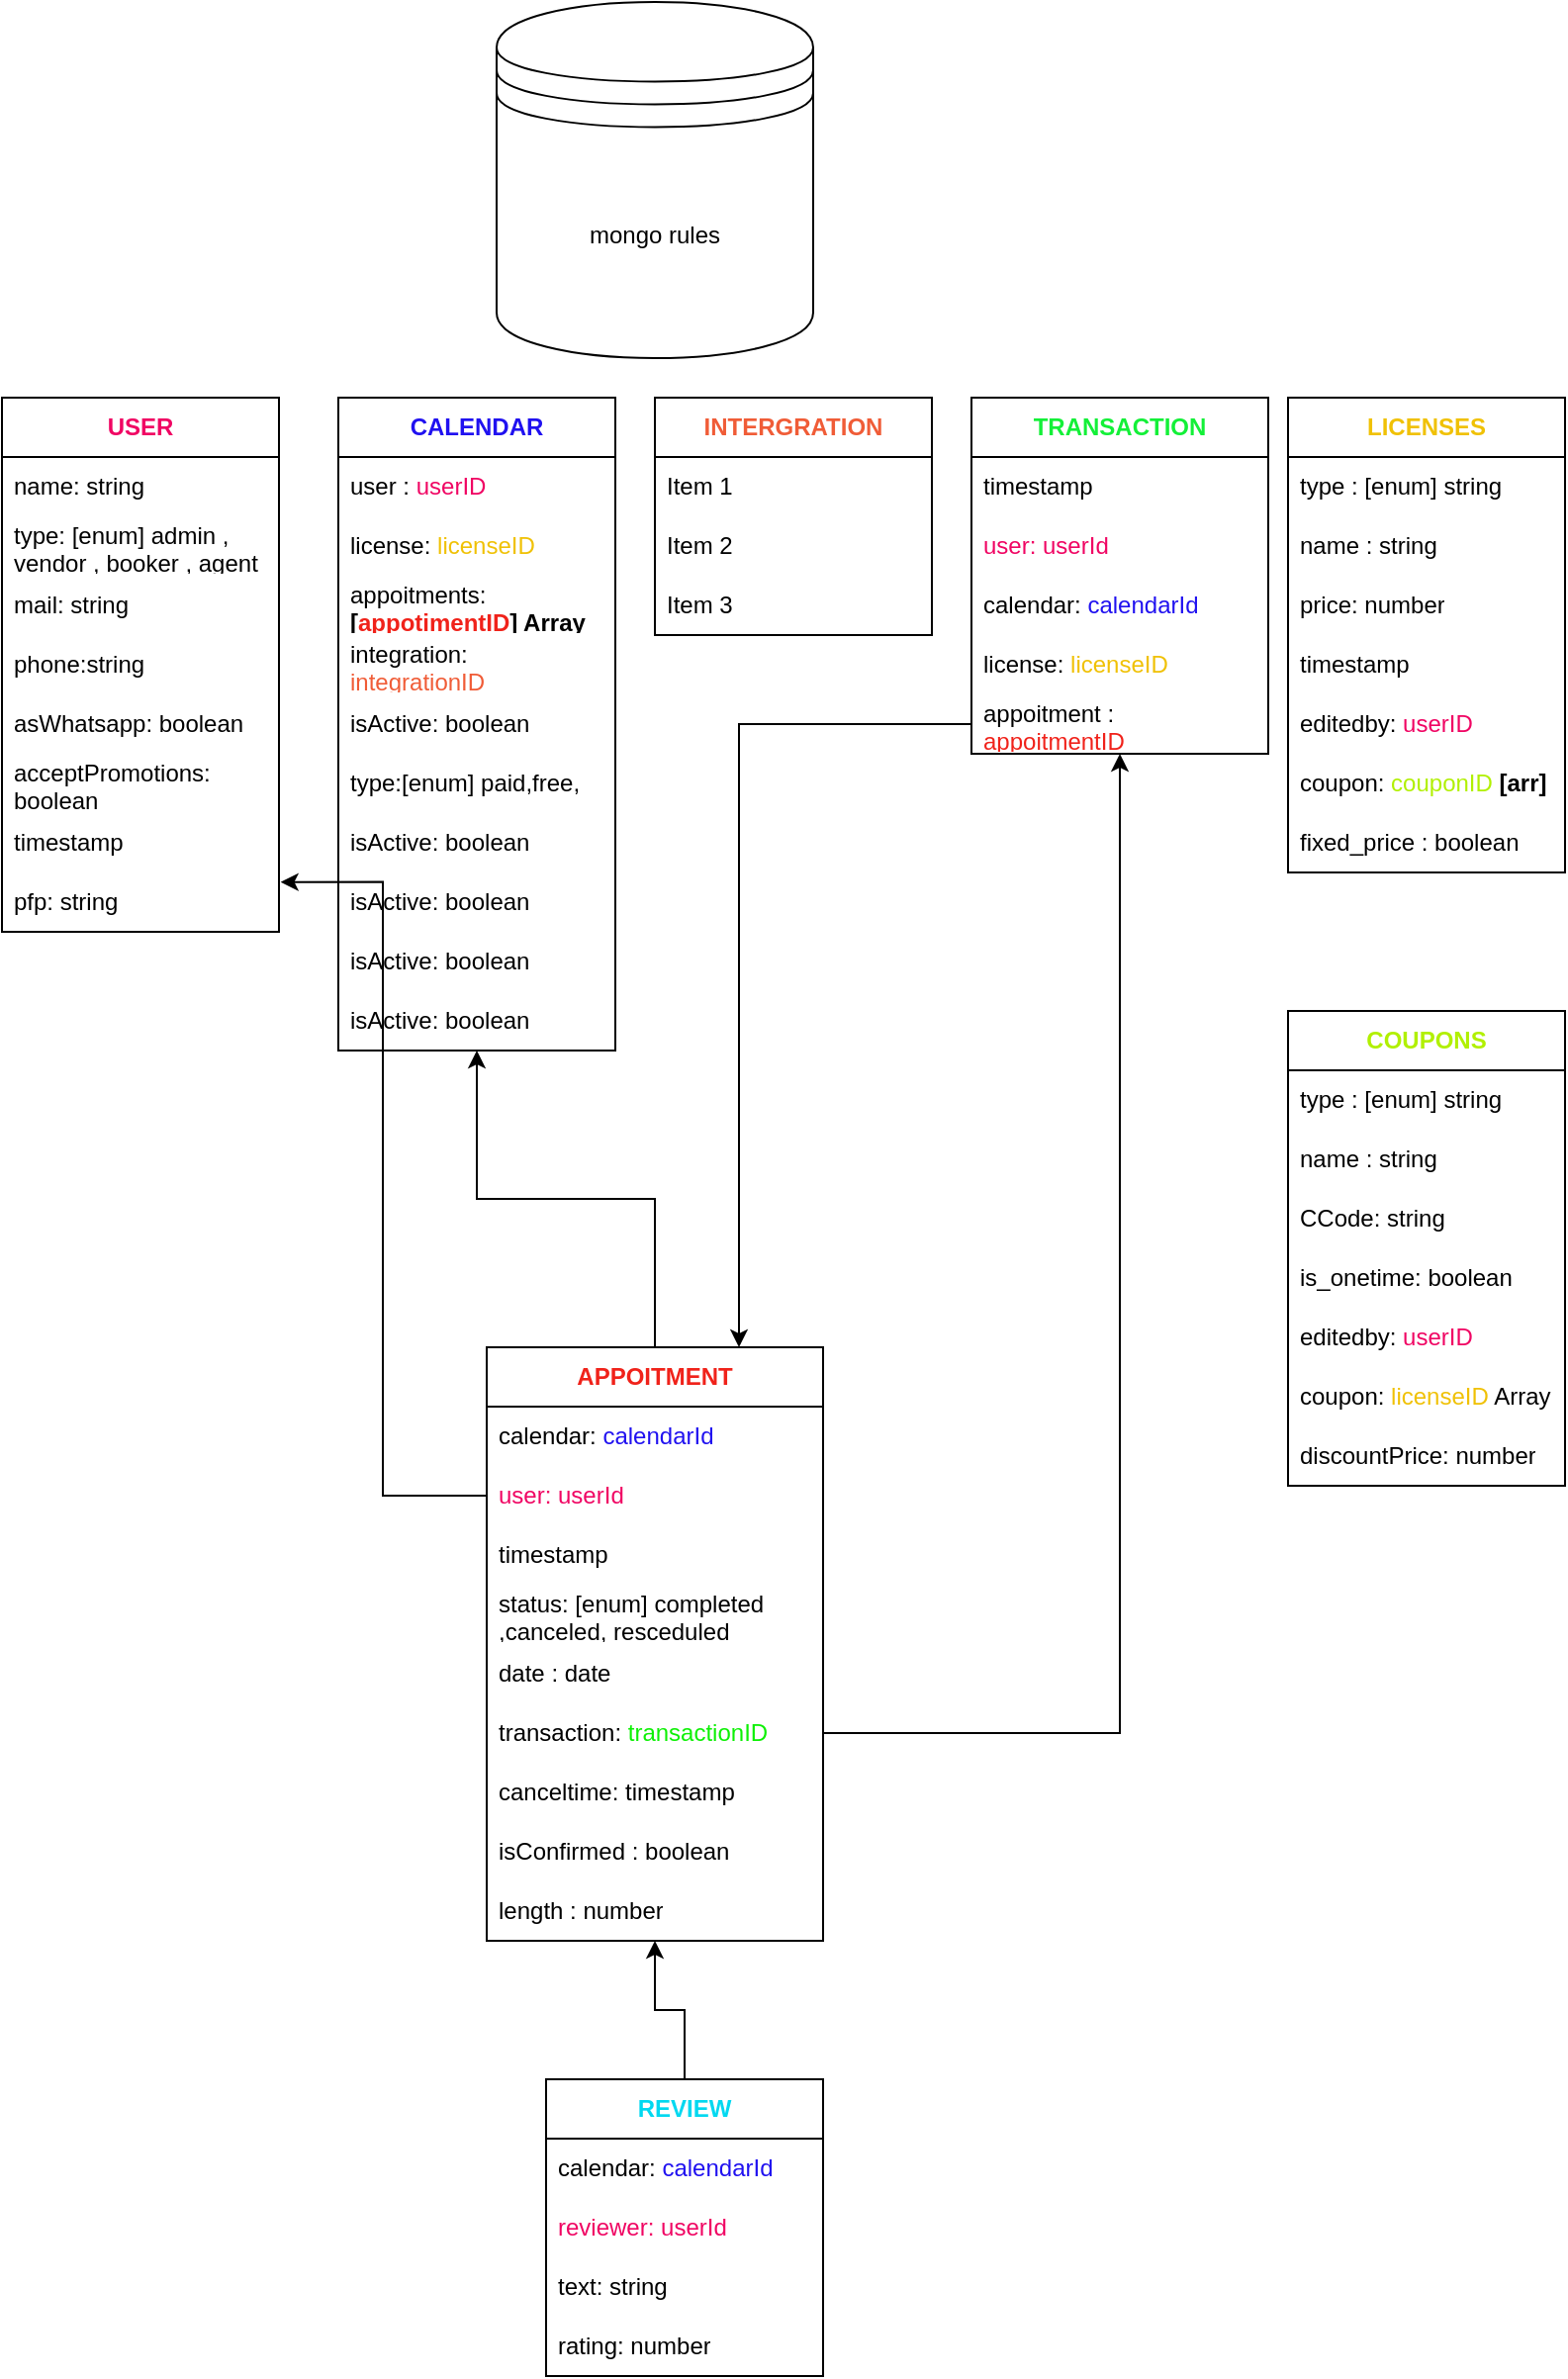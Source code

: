 <mxfile version="21.3.2" type="github">
  <diagram name="Page-1" id="MBq4hH_raI7RmTqI3xbw">
    <mxGraphModel dx="936" dy="581" grid="1" gridSize="10" guides="1" tooltips="1" connect="1" arrows="1" fold="1" page="1" pageScale="1" pageWidth="850" pageHeight="1100" math="0" shadow="0">
      <root>
        <mxCell id="0" />
        <mxCell id="1" parent="0" />
        <mxCell id="I8gC724Ou1L6c4jaeJXv-1" value="mongo rules" style="shape=datastore;whiteSpace=wrap;html=1;" vertex="1" parent="1">
          <mxGeometry x="310" y="10" width="160" height="180" as="geometry" />
        </mxCell>
        <mxCell id="I8gC724Ou1L6c4jaeJXv-7" value="&lt;b&gt;&lt;font color=&quot;#f00563&quot;&gt;USER&lt;/font&gt;&lt;/b&gt;" style="swimlane;fontStyle=0;childLayout=stackLayout;horizontal=1;startSize=30;horizontalStack=0;resizeParent=1;resizeParentMax=0;resizeLast=0;collapsible=1;marginBottom=0;whiteSpace=wrap;html=1;" vertex="1" parent="1">
          <mxGeometry x="60" y="210" width="140" height="270" as="geometry" />
        </mxCell>
        <mxCell id="I8gC724Ou1L6c4jaeJXv-9" value="name: string" style="text;strokeColor=none;fillColor=none;align=left;verticalAlign=middle;spacingLeft=4;spacingRight=4;overflow=hidden;points=[[0,0.5],[1,0.5]];portConstraint=eastwest;rotatable=0;whiteSpace=wrap;html=1;" vertex="1" parent="I8gC724Ou1L6c4jaeJXv-7">
          <mxGeometry y="30" width="140" height="30" as="geometry" />
        </mxCell>
        <mxCell id="I8gC724Ou1L6c4jaeJXv-10" value="type: [enum] admin , vendor , booker , agent" style="text;strokeColor=none;fillColor=none;align=left;verticalAlign=middle;spacingLeft=4;spacingRight=4;overflow=hidden;points=[[0,0.5],[1,0.5]];portConstraint=eastwest;rotatable=0;whiteSpace=wrap;html=1;" vertex="1" parent="I8gC724Ou1L6c4jaeJXv-7">
          <mxGeometry y="60" width="140" height="30" as="geometry" />
        </mxCell>
        <mxCell id="I8gC724Ou1L6c4jaeJXv-44" value="mail: string" style="text;strokeColor=none;fillColor=none;align=left;verticalAlign=middle;spacingLeft=4;spacingRight=4;overflow=hidden;points=[[0,0.5],[1,0.5]];portConstraint=eastwest;rotatable=0;whiteSpace=wrap;html=1;" vertex="1" parent="I8gC724Ou1L6c4jaeJXv-7">
          <mxGeometry y="90" width="140" height="30" as="geometry" />
        </mxCell>
        <mxCell id="I8gC724Ou1L6c4jaeJXv-45" value="phone:string" style="text;strokeColor=none;fillColor=none;align=left;verticalAlign=middle;spacingLeft=4;spacingRight=4;overflow=hidden;points=[[0,0.5],[1,0.5]];portConstraint=eastwest;rotatable=0;whiteSpace=wrap;html=1;" vertex="1" parent="I8gC724Ou1L6c4jaeJXv-7">
          <mxGeometry y="120" width="140" height="30" as="geometry" />
        </mxCell>
        <mxCell id="I8gC724Ou1L6c4jaeJXv-46" value="asWhatsapp: boolean" style="text;strokeColor=none;fillColor=none;align=left;verticalAlign=middle;spacingLeft=4;spacingRight=4;overflow=hidden;points=[[0,0.5],[1,0.5]];portConstraint=eastwest;rotatable=0;whiteSpace=wrap;html=1;" vertex="1" parent="I8gC724Ou1L6c4jaeJXv-7">
          <mxGeometry y="150" width="140" height="30" as="geometry" />
        </mxCell>
        <mxCell id="I8gC724Ou1L6c4jaeJXv-47" value="acceptPromotions: boolean" style="text;strokeColor=none;fillColor=none;align=left;verticalAlign=middle;spacingLeft=4;spacingRight=4;overflow=hidden;points=[[0,0.5],[1,0.5]];portConstraint=eastwest;rotatable=0;whiteSpace=wrap;html=1;" vertex="1" parent="I8gC724Ou1L6c4jaeJXv-7">
          <mxGeometry y="180" width="140" height="30" as="geometry" />
        </mxCell>
        <mxCell id="I8gC724Ou1L6c4jaeJXv-48" value="timestamp" style="text;strokeColor=none;fillColor=none;align=left;verticalAlign=middle;spacingLeft=4;spacingRight=4;overflow=hidden;points=[[0,0.5],[1,0.5]];portConstraint=eastwest;rotatable=0;whiteSpace=wrap;html=1;" vertex="1" parent="I8gC724Ou1L6c4jaeJXv-7">
          <mxGeometry y="210" width="140" height="30" as="geometry" />
        </mxCell>
        <mxCell id="I8gC724Ou1L6c4jaeJXv-49" value="pfp: string" style="text;strokeColor=none;fillColor=none;align=left;verticalAlign=middle;spacingLeft=4;spacingRight=4;overflow=hidden;points=[[0,0.5],[1,0.5]];portConstraint=eastwest;rotatable=0;whiteSpace=wrap;html=1;" vertex="1" parent="I8gC724Ou1L6c4jaeJXv-7">
          <mxGeometry y="240" width="140" height="30" as="geometry" />
        </mxCell>
        <mxCell id="I8gC724Ou1L6c4jaeJXv-11" value="&lt;font color=&quot;#2011f0&quot;&gt;&lt;b&gt;CALENDAR&lt;/b&gt;&lt;/font&gt;" style="swimlane;fontStyle=0;childLayout=stackLayout;horizontal=1;startSize=30;horizontalStack=0;resizeParent=1;resizeParentMax=0;resizeLast=0;collapsible=1;marginBottom=0;whiteSpace=wrap;html=1;" vertex="1" parent="1">
          <mxGeometry x="230" y="210" width="140" height="330" as="geometry" />
        </mxCell>
        <mxCell id="I8gC724Ou1L6c4jaeJXv-12" value="user : &lt;font color=&quot;#f00563&quot;&gt;userID&lt;/font&gt;" style="text;strokeColor=none;fillColor=none;align=left;verticalAlign=middle;spacingLeft=4;spacingRight=4;overflow=hidden;points=[[0,0.5],[1,0.5]];portConstraint=eastwest;rotatable=0;whiteSpace=wrap;html=1;" vertex="1" parent="I8gC724Ou1L6c4jaeJXv-11">
          <mxGeometry y="30" width="140" height="30" as="geometry" />
        </mxCell>
        <mxCell id="I8gC724Ou1L6c4jaeJXv-13" value="license: &lt;font color=&quot;#f0c105&quot;&gt;licenseID&lt;/font&gt;" style="text;strokeColor=none;fillColor=none;align=left;verticalAlign=middle;spacingLeft=4;spacingRight=4;overflow=hidden;points=[[0,0.5],[1,0.5]];portConstraint=eastwest;rotatable=0;whiteSpace=wrap;html=1;" vertex="1" parent="I8gC724Ou1L6c4jaeJXv-11">
          <mxGeometry y="60" width="140" height="30" as="geometry" />
        </mxCell>
        <mxCell id="I8gC724Ou1L6c4jaeJXv-14" value="appoitments: &lt;b&gt;[&lt;font color=&quot;#f0221a&quot;&gt;appotimentID&lt;/font&gt;] Array&lt;/b&gt;" style="text;strokeColor=none;fillColor=none;align=left;verticalAlign=middle;spacingLeft=4;spacingRight=4;overflow=hidden;points=[[0,0.5],[1,0.5]];portConstraint=eastwest;rotatable=0;whiteSpace=wrap;html=1;" vertex="1" parent="I8gC724Ou1L6c4jaeJXv-11">
          <mxGeometry y="90" width="140" height="30" as="geometry" />
        </mxCell>
        <mxCell id="I8gC724Ou1L6c4jaeJXv-87" value="integration: &lt;font color=&quot;#f05c37&quot;&gt;integrationID&lt;/font&gt;" style="text;strokeColor=none;fillColor=none;align=left;verticalAlign=middle;spacingLeft=4;spacingRight=4;overflow=hidden;points=[[0,0.5],[1,0.5]];portConstraint=eastwest;rotatable=0;whiteSpace=wrap;html=1;" vertex="1" parent="I8gC724Ou1L6c4jaeJXv-11">
          <mxGeometry y="120" width="140" height="30" as="geometry" />
        </mxCell>
        <mxCell id="I8gC724Ou1L6c4jaeJXv-88" value="isActive: boolean" style="text;strokeColor=none;fillColor=none;align=left;verticalAlign=middle;spacingLeft=4;spacingRight=4;overflow=hidden;points=[[0,0.5],[1,0.5]];portConstraint=eastwest;rotatable=0;whiteSpace=wrap;html=1;" vertex="1" parent="I8gC724Ou1L6c4jaeJXv-11">
          <mxGeometry y="150" width="140" height="30" as="geometry" />
        </mxCell>
        <mxCell id="I8gC724Ou1L6c4jaeJXv-89" value="type:[enum] paid,free," style="text;strokeColor=none;fillColor=none;align=left;verticalAlign=middle;spacingLeft=4;spacingRight=4;overflow=hidden;points=[[0,0.5],[1,0.5]];portConstraint=eastwest;rotatable=0;whiteSpace=wrap;html=1;" vertex="1" parent="I8gC724Ou1L6c4jaeJXv-11">
          <mxGeometry y="180" width="140" height="30" as="geometry" />
        </mxCell>
        <mxCell id="I8gC724Ou1L6c4jaeJXv-90" value="isActive: boolean" style="text;strokeColor=none;fillColor=none;align=left;verticalAlign=middle;spacingLeft=4;spacingRight=4;overflow=hidden;points=[[0,0.5],[1,0.5]];portConstraint=eastwest;rotatable=0;whiteSpace=wrap;html=1;" vertex="1" parent="I8gC724Ou1L6c4jaeJXv-11">
          <mxGeometry y="210" width="140" height="30" as="geometry" />
        </mxCell>
        <mxCell id="I8gC724Ou1L6c4jaeJXv-91" value="isActive: boolean" style="text;strokeColor=none;fillColor=none;align=left;verticalAlign=middle;spacingLeft=4;spacingRight=4;overflow=hidden;points=[[0,0.5],[1,0.5]];portConstraint=eastwest;rotatable=0;whiteSpace=wrap;html=1;" vertex="1" parent="I8gC724Ou1L6c4jaeJXv-11">
          <mxGeometry y="240" width="140" height="30" as="geometry" />
        </mxCell>
        <mxCell id="I8gC724Ou1L6c4jaeJXv-92" value="isActive: boolean" style="text;strokeColor=none;fillColor=none;align=left;verticalAlign=middle;spacingLeft=4;spacingRight=4;overflow=hidden;points=[[0,0.5],[1,0.5]];portConstraint=eastwest;rotatable=0;whiteSpace=wrap;html=1;" vertex="1" parent="I8gC724Ou1L6c4jaeJXv-11">
          <mxGeometry y="270" width="140" height="30" as="geometry" />
        </mxCell>
        <mxCell id="I8gC724Ou1L6c4jaeJXv-93" value="isActive: boolean" style="text;strokeColor=none;fillColor=none;align=left;verticalAlign=middle;spacingLeft=4;spacingRight=4;overflow=hidden;points=[[0,0.5],[1,0.5]];portConstraint=eastwest;rotatable=0;whiteSpace=wrap;html=1;" vertex="1" parent="I8gC724Ou1L6c4jaeJXv-11">
          <mxGeometry y="300" width="140" height="30" as="geometry" />
        </mxCell>
        <mxCell id="I8gC724Ou1L6c4jaeJXv-15" value="&lt;b&gt;&lt;font color=&quot;#f05c37&quot;&gt;INTERGRATION&lt;/font&gt;&lt;/b&gt;" style="swimlane;fontStyle=0;childLayout=stackLayout;horizontal=1;startSize=30;horizontalStack=0;resizeParent=1;resizeParentMax=0;resizeLast=0;collapsible=1;marginBottom=0;whiteSpace=wrap;html=1;" vertex="1" parent="1">
          <mxGeometry x="390" y="210" width="140" height="120" as="geometry" />
        </mxCell>
        <mxCell id="I8gC724Ou1L6c4jaeJXv-16" value="Item 1" style="text;strokeColor=none;fillColor=none;align=left;verticalAlign=middle;spacingLeft=4;spacingRight=4;overflow=hidden;points=[[0,0.5],[1,0.5]];portConstraint=eastwest;rotatable=0;whiteSpace=wrap;html=1;" vertex="1" parent="I8gC724Ou1L6c4jaeJXv-15">
          <mxGeometry y="30" width="140" height="30" as="geometry" />
        </mxCell>
        <mxCell id="I8gC724Ou1L6c4jaeJXv-17" value="Item 2" style="text;strokeColor=none;fillColor=none;align=left;verticalAlign=middle;spacingLeft=4;spacingRight=4;overflow=hidden;points=[[0,0.5],[1,0.5]];portConstraint=eastwest;rotatable=0;whiteSpace=wrap;html=1;" vertex="1" parent="I8gC724Ou1L6c4jaeJXv-15">
          <mxGeometry y="60" width="140" height="30" as="geometry" />
        </mxCell>
        <mxCell id="I8gC724Ou1L6c4jaeJXv-18" value="Item 3" style="text;strokeColor=none;fillColor=none;align=left;verticalAlign=middle;spacingLeft=4;spacingRight=4;overflow=hidden;points=[[0,0.5],[1,0.5]];portConstraint=eastwest;rotatable=0;whiteSpace=wrap;html=1;" vertex="1" parent="I8gC724Ou1L6c4jaeJXv-15">
          <mxGeometry y="90" width="140" height="30" as="geometry" />
        </mxCell>
        <mxCell id="I8gC724Ou1L6c4jaeJXv-19" value="&lt;font color=&quot;#13f038&quot;&gt;&lt;b&gt;TRANSACTION&lt;/b&gt;&lt;/font&gt;" style="swimlane;fontStyle=0;childLayout=stackLayout;horizontal=1;startSize=30;horizontalStack=0;resizeParent=1;resizeParentMax=0;resizeLast=0;collapsible=1;marginBottom=0;whiteSpace=wrap;html=1;" vertex="1" parent="1">
          <mxGeometry x="550" y="210" width="150" height="180" as="geometry" />
        </mxCell>
        <mxCell id="I8gC724Ou1L6c4jaeJXv-20" value="timestamp" style="text;strokeColor=none;fillColor=none;align=left;verticalAlign=middle;spacingLeft=4;spacingRight=4;overflow=hidden;points=[[0,0.5],[1,0.5]];portConstraint=eastwest;rotatable=0;whiteSpace=wrap;html=1;" vertex="1" parent="I8gC724Ou1L6c4jaeJXv-19">
          <mxGeometry y="30" width="150" height="30" as="geometry" />
        </mxCell>
        <mxCell id="I8gC724Ou1L6c4jaeJXv-77" value="&lt;font color=&quot;#f00563&quot;&gt;user: userId&lt;/font&gt;" style="text;strokeColor=none;fillColor=none;align=left;verticalAlign=middle;spacingLeft=4;spacingRight=4;overflow=hidden;points=[[0,0.5],[1,0.5]];portConstraint=eastwest;rotatable=0;whiteSpace=wrap;html=1;" vertex="1" parent="I8gC724Ou1L6c4jaeJXv-19">
          <mxGeometry y="60" width="150" height="30" as="geometry" />
        </mxCell>
        <mxCell id="I8gC724Ou1L6c4jaeJXv-78" value="calendar: &lt;font color=&quot;#2011f0&quot;&gt;calendarId&lt;/font&gt;" style="text;strokeColor=none;fillColor=none;align=left;verticalAlign=middle;spacingLeft=4;spacingRight=4;overflow=hidden;points=[[0,0.5],[1,0.5]];portConstraint=eastwest;rotatable=0;whiteSpace=wrap;html=1;" vertex="1" parent="I8gC724Ou1L6c4jaeJXv-19">
          <mxGeometry y="90" width="150" height="30" as="geometry" />
        </mxCell>
        <mxCell id="I8gC724Ou1L6c4jaeJXv-82" value="license: &lt;font color=&quot;#f0c105&quot;&gt;licenseID&lt;/font&gt;" style="text;strokeColor=none;fillColor=none;align=left;verticalAlign=middle;spacingLeft=4;spacingRight=4;overflow=hidden;points=[[0,0.5],[1,0.5]];portConstraint=eastwest;rotatable=0;whiteSpace=wrap;html=1;" vertex="1" parent="I8gC724Ou1L6c4jaeJXv-19">
          <mxGeometry y="120" width="150" height="30" as="geometry" />
        </mxCell>
        <mxCell id="I8gC724Ou1L6c4jaeJXv-22" value="appoitment : &lt;font color=&quot;#f0221a&quot;&gt;appoitmentID&lt;/font&gt;" style="text;strokeColor=none;fillColor=none;align=left;verticalAlign=middle;spacingLeft=4;spacingRight=4;overflow=hidden;points=[[0,0.5],[1,0.5]];portConstraint=eastwest;rotatable=0;whiteSpace=wrap;html=1;" vertex="1" parent="I8gC724Ou1L6c4jaeJXv-19">
          <mxGeometry y="150" width="150" height="30" as="geometry" />
        </mxCell>
        <mxCell id="I8gC724Ou1L6c4jaeJXv-23" value="&lt;font color=&quot;#f0c105&quot;&gt;&lt;b&gt;LICENSES&lt;/b&gt;&lt;/font&gt;" style="swimlane;fontStyle=0;childLayout=stackLayout;horizontal=1;startSize=30;horizontalStack=0;resizeParent=1;resizeParentMax=0;resizeLast=0;collapsible=1;marginBottom=0;whiteSpace=wrap;html=1;" vertex="1" parent="1">
          <mxGeometry x="710" y="210" width="140" height="240" as="geometry" />
        </mxCell>
        <mxCell id="I8gC724Ou1L6c4jaeJXv-24" value="type : [enum] string" style="text;strokeColor=none;fillColor=none;align=left;verticalAlign=middle;spacingLeft=4;spacingRight=4;overflow=hidden;points=[[0,0.5],[1,0.5]];portConstraint=eastwest;rotatable=0;whiteSpace=wrap;html=1;" vertex="1" parent="I8gC724Ou1L6c4jaeJXv-23">
          <mxGeometry y="30" width="140" height="30" as="geometry" />
        </mxCell>
        <mxCell id="I8gC724Ou1L6c4jaeJXv-25" value="name : string" style="text;strokeColor=none;fillColor=none;align=left;verticalAlign=middle;spacingLeft=4;spacingRight=4;overflow=hidden;points=[[0,0.5],[1,0.5]];portConstraint=eastwest;rotatable=0;whiteSpace=wrap;html=1;" vertex="1" parent="I8gC724Ou1L6c4jaeJXv-23">
          <mxGeometry y="60" width="140" height="30" as="geometry" />
        </mxCell>
        <mxCell id="I8gC724Ou1L6c4jaeJXv-27" value="price: number" style="text;strokeColor=none;fillColor=none;align=left;verticalAlign=middle;spacingLeft=4;spacingRight=4;overflow=hidden;points=[[0,0.5],[1,0.5]];portConstraint=eastwest;rotatable=0;whiteSpace=wrap;html=1;" vertex="1" parent="I8gC724Ou1L6c4jaeJXv-23">
          <mxGeometry y="90" width="140" height="30" as="geometry" />
        </mxCell>
        <mxCell id="I8gC724Ou1L6c4jaeJXv-28" value="timestamp" style="text;strokeColor=none;fillColor=none;align=left;verticalAlign=middle;spacingLeft=4;spacingRight=4;overflow=hidden;points=[[0,0.5],[1,0.5]];portConstraint=eastwest;rotatable=0;whiteSpace=wrap;html=1;" vertex="1" parent="I8gC724Ou1L6c4jaeJXv-23">
          <mxGeometry y="120" width="140" height="30" as="geometry" />
        </mxCell>
        <mxCell id="I8gC724Ou1L6c4jaeJXv-29" value="editedby: &lt;font color=&quot;#f00563&quot;&gt;userID&lt;/font&gt;" style="text;strokeColor=none;fillColor=none;align=left;verticalAlign=middle;spacingLeft=4;spacingRight=4;overflow=hidden;points=[[0,0.5],[1,0.5]];portConstraint=eastwest;rotatable=0;whiteSpace=wrap;html=1;" vertex="1" parent="I8gC724Ou1L6c4jaeJXv-23">
          <mxGeometry y="150" width="140" height="30" as="geometry" />
        </mxCell>
        <mxCell id="I8gC724Ou1L6c4jaeJXv-30" value="coupon: &lt;font color=&quot;#b1f002&quot;&gt;couponID &lt;/font&gt;&lt;b&gt;[arr]&lt;/b&gt;" style="text;strokeColor=none;fillColor=none;align=left;verticalAlign=middle;spacingLeft=4;spacingRight=4;overflow=hidden;points=[[0,0.5],[1,0.5]];portConstraint=eastwest;rotatable=0;whiteSpace=wrap;html=1;" vertex="1" parent="I8gC724Ou1L6c4jaeJXv-23">
          <mxGeometry y="180" width="140" height="30" as="geometry" />
        </mxCell>
        <mxCell id="I8gC724Ou1L6c4jaeJXv-26" value="fixed_price : boolean" style="text;strokeColor=none;fillColor=none;align=left;verticalAlign=middle;spacingLeft=4;spacingRight=4;overflow=hidden;points=[[0,0.5],[1,0.5]];portConstraint=eastwest;rotatable=0;whiteSpace=wrap;html=1;" vertex="1" parent="I8gC724Ou1L6c4jaeJXv-23">
          <mxGeometry y="210" width="140" height="30" as="geometry" />
        </mxCell>
        <mxCell id="I8gC724Ou1L6c4jaeJXv-31" value="&lt;font color=&quot;#b1f002&quot;&gt;&lt;b&gt;COUPONS&lt;/b&gt;&lt;/font&gt;" style="swimlane;fontStyle=0;childLayout=stackLayout;horizontal=1;startSize=30;horizontalStack=0;resizeParent=1;resizeParentMax=0;resizeLast=0;collapsible=1;marginBottom=0;whiteSpace=wrap;html=1;" vertex="1" parent="1">
          <mxGeometry x="710" y="520" width="140" height="240" as="geometry" />
        </mxCell>
        <mxCell id="I8gC724Ou1L6c4jaeJXv-32" value="type : [enum] string" style="text;strokeColor=none;fillColor=none;align=left;verticalAlign=middle;spacingLeft=4;spacingRight=4;overflow=hidden;points=[[0,0.5],[1,0.5]];portConstraint=eastwest;rotatable=0;whiteSpace=wrap;html=1;" vertex="1" parent="I8gC724Ou1L6c4jaeJXv-31">
          <mxGeometry y="30" width="140" height="30" as="geometry" />
        </mxCell>
        <mxCell id="I8gC724Ou1L6c4jaeJXv-33" value="name : string" style="text;strokeColor=none;fillColor=none;align=left;verticalAlign=middle;spacingLeft=4;spacingRight=4;overflow=hidden;points=[[0,0.5],[1,0.5]];portConstraint=eastwest;rotatable=0;whiteSpace=wrap;html=1;" vertex="1" parent="I8gC724Ou1L6c4jaeJXv-31">
          <mxGeometry y="60" width="140" height="30" as="geometry" />
        </mxCell>
        <mxCell id="I8gC724Ou1L6c4jaeJXv-34" value="CCode: string" style="text;strokeColor=none;fillColor=none;align=left;verticalAlign=middle;spacingLeft=4;spacingRight=4;overflow=hidden;points=[[0,0.5],[1,0.5]];portConstraint=eastwest;rotatable=0;whiteSpace=wrap;html=1;" vertex="1" parent="I8gC724Ou1L6c4jaeJXv-31">
          <mxGeometry y="90" width="140" height="30" as="geometry" />
        </mxCell>
        <mxCell id="I8gC724Ou1L6c4jaeJXv-35" value="is_onetime: boolean" style="text;strokeColor=none;fillColor=none;align=left;verticalAlign=middle;spacingLeft=4;spacingRight=4;overflow=hidden;points=[[0,0.5],[1,0.5]];portConstraint=eastwest;rotatable=0;whiteSpace=wrap;html=1;" vertex="1" parent="I8gC724Ou1L6c4jaeJXv-31">
          <mxGeometry y="120" width="140" height="30" as="geometry" />
        </mxCell>
        <mxCell id="I8gC724Ou1L6c4jaeJXv-36" value="editedby: &lt;font color=&quot;#f00563&quot;&gt;userID&lt;/font&gt;" style="text;strokeColor=none;fillColor=none;align=left;verticalAlign=middle;spacingLeft=4;spacingRight=4;overflow=hidden;points=[[0,0.5],[1,0.5]];portConstraint=eastwest;rotatable=0;whiteSpace=wrap;html=1;" vertex="1" parent="I8gC724Ou1L6c4jaeJXv-31">
          <mxGeometry y="150" width="140" height="30" as="geometry" />
        </mxCell>
        <mxCell id="I8gC724Ou1L6c4jaeJXv-37" value="coupon: &lt;font color=&quot;#f0c105&quot;&gt;licenseID &lt;/font&gt;Array" style="text;strokeColor=none;fillColor=none;align=left;verticalAlign=middle;spacingLeft=4;spacingRight=4;overflow=hidden;points=[[0,0.5],[1,0.5]];portConstraint=eastwest;rotatable=0;whiteSpace=wrap;html=1;" vertex="1" parent="I8gC724Ou1L6c4jaeJXv-31">
          <mxGeometry y="180" width="140" height="30" as="geometry" />
        </mxCell>
        <mxCell id="I8gC724Ou1L6c4jaeJXv-38" value="discountPrice: number" style="text;strokeColor=none;fillColor=none;align=left;verticalAlign=middle;spacingLeft=4;spacingRight=4;overflow=hidden;points=[[0,0.5],[1,0.5]];portConstraint=eastwest;rotatable=0;whiteSpace=wrap;html=1;" vertex="1" parent="I8gC724Ou1L6c4jaeJXv-31">
          <mxGeometry y="210" width="140" height="30" as="geometry" />
        </mxCell>
        <mxCell id="I8gC724Ou1L6c4jaeJXv-58" style="edgeStyle=orthogonalEdgeStyle;rounded=0;orthogonalLoop=1;jettySize=auto;html=1;" edge="1" parent="1" source="I8gC724Ou1L6c4jaeJXv-39" target="I8gC724Ou1L6c4jaeJXv-11">
          <mxGeometry relative="1" as="geometry" />
        </mxCell>
        <mxCell id="I8gC724Ou1L6c4jaeJXv-39" value="&lt;font color=&quot;#f0221a&quot;&gt;&lt;b&gt;APPOITMENT&lt;/b&gt;&lt;/font&gt;" style="swimlane;fontStyle=0;childLayout=stackLayout;horizontal=1;startSize=30;horizontalStack=0;resizeParent=1;resizeParentMax=0;resizeLast=0;collapsible=1;marginBottom=0;whiteSpace=wrap;html=1;" vertex="1" parent="1">
          <mxGeometry x="305" y="690" width="170" height="300" as="geometry" />
        </mxCell>
        <mxCell id="I8gC724Ou1L6c4jaeJXv-59" value="calendar: &lt;font color=&quot;#2011f0&quot;&gt;calendarId&lt;/font&gt;" style="text;strokeColor=none;fillColor=none;align=left;verticalAlign=middle;spacingLeft=4;spacingRight=4;overflow=hidden;points=[[0,0.5],[1,0.5]];portConstraint=eastwest;rotatable=0;whiteSpace=wrap;html=1;" vertex="1" parent="I8gC724Ou1L6c4jaeJXv-39">
          <mxGeometry y="30" width="170" height="30" as="geometry" />
        </mxCell>
        <mxCell id="I8gC724Ou1L6c4jaeJXv-60" value="&lt;font color=&quot;#f00563&quot;&gt;user: userId&lt;/font&gt;" style="text;strokeColor=none;fillColor=none;align=left;verticalAlign=middle;spacingLeft=4;spacingRight=4;overflow=hidden;points=[[0,0.5],[1,0.5]];portConstraint=eastwest;rotatable=0;whiteSpace=wrap;html=1;" vertex="1" parent="I8gC724Ou1L6c4jaeJXv-39">
          <mxGeometry y="60" width="170" height="30" as="geometry" />
        </mxCell>
        <mxCell id="I8gC724Ou1L6c4jaeJXv-40" value="timestamp" style="text;strokeColor=none;fillColor=none;align=left;verticalAlign=middle;spacingLeft=4;spacingRight=4;overflow=hidden;points=[[0,0.5],[1,0.5]];portConstraint=eastwest;rotatable=0;whiteSpace=wrap;html=1;" vertex="1" parent="I8gC724Ou1L6c4jaeJXv-39">
          <mxGeometry y="90" width="170" height="30" as="geometry" />
        </mxCell>
        <mxCell id="I8gC724Ou1L6c4jaeJXv-68" value="status: [enum] completed ,canceled, resceduled" style="text;strokeColor=none;fillColor=none;align=left;verticalAlign=middle;spacingLeft=4;spacingRight=4;overflow=hidden;points=[[0,0.5],[1,0.5]];portConstraint=eastwest;rotatable=0;whiteSpace=wrap;html=1;" vertex="1" parent="I8gC724Ou1L6c4jaeJXv-39">
          <mxGeometry y="120" width="170" height="30" as="geometry" />
        </mxCell>
        <mxCell id="I8gC724Ou1L6c4jaeJXv-41" value="date : date" style="text;strokeColor=none;fillColor=none;align=left;verticalAlign=middle;spacingLeft=4;spacingRight=4;overflow=hidden;points=[[0,0.5],[1,0.5]];portConstraint=eastwest;rotatable=0;whiteSpace=wrap;html=1;" vertex="1" parent="I8gC724Ou1L6c4jaeJXv-39">
          <mxGeometry y="150" width="170" height="30" as="geometry" />
        </mxCell>
        <mxCell id="I8gC724Ou1L6c4jaeJXv-73" value="transaction: &lt;font color=&quot;#0df005&quot;&gt;transactionID&lt;/font&gt;" style="text;strokeColor=none;fillColor=none;align=left;verticalAlign=middle;spacingLeft=4;spacingRight=4;overflow=hidden;points=[[0,0.5],[1,0.5]];portConstraint=eastwest;rotatable=0;whiteSpace=wrap;html=1;" vertex="1" parent="I8gC724Ou1L6c4jaeJXv-39">
          <mxGeometry y="180" width="170" height="30" as="geometry" />
        </mxCell>
        <mxCell id="I8gC724Ou1L6c4jaeJXv-72" value="canceltime: timestamp" style="text;strokeColor=none;fillColor=none;align=left;verticalAlign=middle;spacingLeft=4;spacingRight=4;overflow=hidden;points=[[0,0.5],[1,0.5]];portConstraint=eastwest;rotatable=0;whiteSpace=wrap;html=1;" vertex="1" parent="I8gC724Ou1L6c4jaeJXv-39">
          <mxGeometry y="210" width="170" height="30" as="geometry" />
        </mxCell>
        <mxCell id="I8gC724Ou1L6c4jaeJXv-70" value="isConfirmed : boolean" style="text;strokeColor=none;fillColor=none;align=left;verticalAlign=middle;spacingLeft=4;spacingRight=4;overflow=hidden;points=[[0,0.5],[1,0.5]];portConstraint=eastwest;rotatable=0;whiteSpace=wrap;html=1;" vertex="1" parent="I8gC724Ou1L6c4jaeJXv-39">
          <mxGeometry y="240" width="170" height="30" as="geometry" />
        </mxCell>
        <mxCell id="I8gC724Ou1L6c4jaeJXv-42" value="length : number" style="text;strokeColor=none;fillColor=none;align=left;verticalAlign=middle;spacingLeft=4;spacingRight=4;overflow=hidden;points=[[0,0.5],[1,0.5]];portConstraint=eastwest;rotatable=0;whiteSpace=wrap;html=1;" vertex="1" parent="I8gC724Ou1L6c4jaeJXv-39">
          <mxGeometry y="270" width="170" height="30" as="geometry" />
        </mxCell>
        <mxCell id="I8gC724Ou1L6c4jaeJXv-55" style="edgeStyle=orthogonalEdgeStyle;rounded=0;orthogonalLoop=1;jettySize=auto;html=1;" edge="1" parent="1" source="I8gC724Ou1L6c4jaeJXv-50" target="I8gC724Ou1L6c4jaeJXv-39">
          <mxGeometry relative="1" as="geometry" />
        </mxCell>
        <mxCell id="I8gC724Ou1L6c4jaeJXv-50" value="&lt;b&gt;&lt;font color=&quot;#00d8f0&quot;&gt;REVIEW&lt;/font&gt;&lt;/b&gt;" style="swimlane;fontStyle=0;childLayout=stackLayout;horizontal=1;startSize=30;horizontalStack=0;resizeParent=1;resizeParentMax=0;resizeLast=0;collapsible=1;marginBottom=0;whiteSpace=wrap;html=1;" vertex="1" parent="1">
          <mxGeometry x="335" y="1060" width="140" height="150" as="geometry" />
        </mxCell>
        <mxCell id="I8gC724Ou1L6c4jaeJXv-56" value="calendar: &lt;font color=&quot;#2011f0&quot;&gt;calendarId&lt;/font&gt;" style="text;strokeColor=none;fillColor=none;align=left;verticalAlign=middle;spacingLeft=4;spacingRight=4;overflow=hidden;points=[[0,0.5],[1,0.5]];portConstraint=eastwest;rotatable=0;whiteSpace=wrap;html=1;" vertex="1" parent="I8gC724Ou1L6c4jaeJXv-50">
          <mxGeometry y="30" width="140" height="30" as="geometry" />
        </mxCell>
        <mxCell id="I8gC724Ou1L6c4jaeJXv-51" value="&lt;font color=&quot;#f00563&quot;&gt;reviewer: userId&lt;/font&gt;" style="text;strokeColor=none;fillColor=none;align=left;verticalAlign=middle;spacingLeft=4;spacingRight=4;overflow=hidden;points=[[0,0.5],[1,0.5]];portConstraint=eastwest;rotatable=0;whiteSpace=wrap;html=1;" vertex="1" parent="I8gC724Ou1L6c4jaeJXv-50">
          <mxGeometry y="60" width="140" height="30" as="geometry" />
        </mxCell>
        <mxCell id="I8gC724Ou1L6c4jaeJXv-53" value="text: string" style="text;strokeColor=none;fillColor=none;align=left;verticalAlign=middle;spacingLeft=4;spacingRight=4;overflow=hidden;points=[[0,0.5],[1,0.5]];portConstraint=eastwest;rotatable=0;whiteSpace=wrap;html=1;" vertex="1" parent="I8gC724Ou1L6c4jaeJXv-50">
          <mxGeometry y="90" width="140" height="30" as="geometry" />
        </mxCell>
        <mxCell id="I8gC724Ou1L6c4jaeJXv-52" value="rating: number" style="text;strokeColor=none;fillColor=none;align=left;verticalAlign=middle;spacingLeft=4;spacingRight=4;overflow=hidden;points=[[0,0.5],[1,0.5]];portConstraint=eastwest;rotatable=0;whiteSpace=wrap;html=1;" vertex="1" parent="I8gC724Ou1L6c4jaeJXv-50">
          <mxGeometry y="120" width="140" height="30" as="geometry" />
        </mxCell>
        <mxCell id="I8gC724Ou1L6c4jaeJXv-80" style="edgeStyle=orthogonalEdgeStyle;rounded=0;orthogonalLoop=1;jettySize=auto;html=1;" edge="1" parent="1" source="I8gC724Ou1L6c4jaeJXv-73" target="I8gC724Ou1L6c4jaeJXv-19">
          <mxGeometry relative="1" as="geometry" />
        </mxCell>
        <mxCell id="I8gC724Ou1L6c4jaeJXv-81" style="edgeStyle=orthogonalEdgeStyle;rounded=0;orthogonalLoop=1;jettySize=auto;html=1;entryX=0.75;entryY=0;entryDx=0;entryDy=0;" edge="1" parent="1" source="I8gC724Ou1L6c4jaeJXv-22" target="I8gC724Ou1L6c4jaeJXv-39">
          <mxGeometry relative="1" as="geometry" />
        </mxCell>
        <mxCell id="I8gC724Ou1L6c4jaeJXv-84" style="edgeStyle=orthogonalEdgeStyle;rounded=0;orthogonalLoop=1;jettySize=auto;html=1;entryX=1.006;entryY=0.161;entryDx=0;entryDy=0;entryPerimeter=0;" edge="1" parent="1" source="I8gC724Ou1L6c4jaeJXv-60" target="I8gC724Ou1L6c4jaeJXv-49">
          <mxGeometry relative="1" as="geometry" />
        </mxCell>
      </root>
    </mxGraphModel>
  </diagram>
</mxfile>
